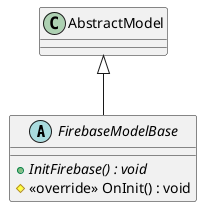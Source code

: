 @startuml
abstract class FirebaseModelBase {
    + {abstract} InitFirebase() : void
    # <<override>> OnInit() : void
}
AbstractModel <|-- FirebaseModelBase
@enduml
